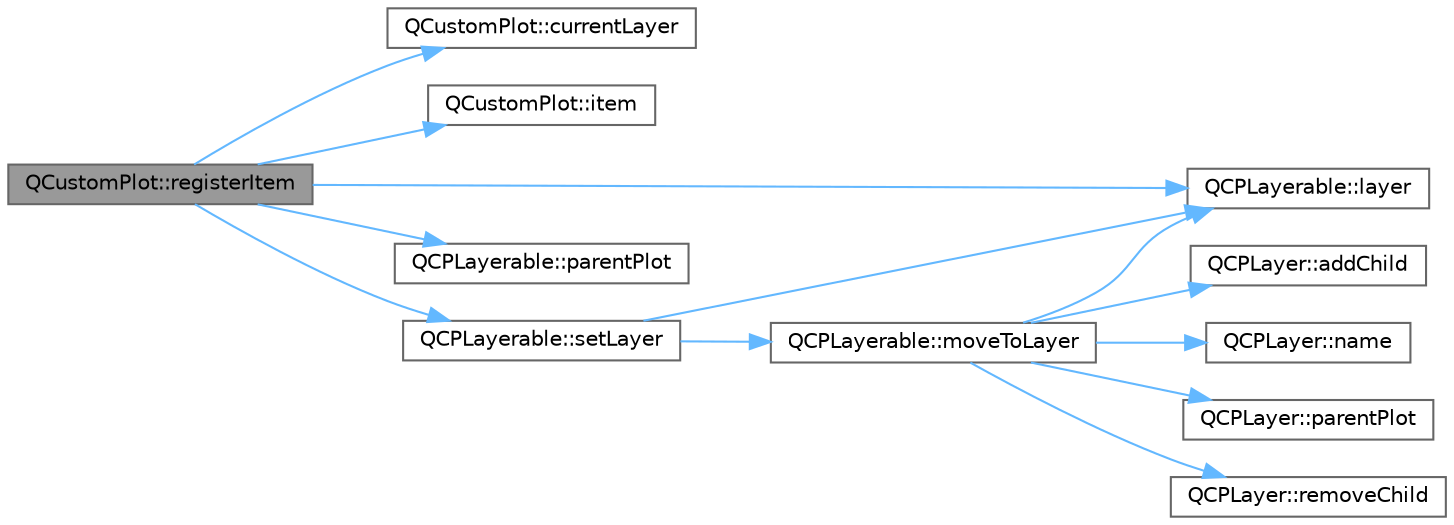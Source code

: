 digraph "QCustomPlot::registerItem"
{
 // LATEX_PDF_SIZE
  bgcolor="transparent";
  edge [fontname=Helvetica,fontsize=10,labelfontname=Helvetica,labelfontsize=10];
  node [fontname=Helvetica,fontsize=10,shape=box,height=0.2,width=0.4];
  rankdir="LR";
  Node1 [label="QCustomPlot::registerItem",height=0.2,width=0.4,color="gray40", fillcolor="grey60", style="filled", fontcolor="black",tooltip=" "];
  Node1 -> Node2 [color="steelblue1",style="solid"];
  Node2 [label="QCustomPlot::currentLayer",height=0.2,width=0.4,color="grey40", fillcolor="white", style="filled",URL="$class_q_custom_plot.html#a0421d647f420b0b4c57aec1708857af5",tooltip=" "];
  Node1 -> Node3 [color="steelblue1",style="solid"];
  Node3 [label="QCustomPlot::item",height=0.2,width=0.4,color="grey40", fillcolor="white", style="filled",URL="$class_q_custom_plot.html#a12eb2a283cf10a8a9176c01c0443e83e",tooltip=" "];
  Node1 -> Node4 [color="steelblue1",style="solid"];
  Node4 [label="QCPLayerable::layer",height=0.2,width=0.4,color="grey40", fillcolor="white", style="filled",URL="$class_q_c_p_layerable.html#a9d4e121a7f1d2314f906fe698209cac9",tooltip=" "];
  Node1 -> Node5 [color="steelblue1",style="solid"];
  Node5 [label="QCPLayerable::parentPlot",height=0.2,width=0.4,color="grey40", fillcolor="white", style="filled",URL="$class_q_c_p_layerable.html#a36ed5b292b90934b524a4e5866a3526c",tooltip=" "];
  Node1 -> Node6 [color="steelblue1",style="solid"];
  Node6 [label="QCPLayerable::setLayer",height=0.2,width=0.4,color="grey40", fillcolor="white", style="filled",URL="$class_q_c_p_layerable.html#ab0d0da6d2de45a118886d2c8e16d5a54",tooltip=" "];
  Node6 -> Node4 [color="steelblue1",style="solid"];
  Node6 -> Node7 [color="steelblue1",style="solid"];
  Node7 [label="QCPLayerable::moveToLayer",height=0.2,width=0.4,color="grey40", fillcolor="white", style="filled",URL="$class_q_c_p_layerable.html#af94484cfb7cbbddb7de522e9be71d9a4",tooltip=" "];
  Node7 -> Node8 [color="steelblue1",style="solid"];
  Node8 [label="QCPLayer::addChild",height=0.2,width=0.4,color="grey40", fillcolor="white", style="filled",URL="$class_q_c_p_layer.html#a57ce5e49364aa9122276d5df3b4a0ddc",tooltip=" "];
  Node7 -> Node4 [color="steelblue1",style="solid"];
  Node7 -> Node9 [color="steelblue1",style="solid"];
  Node9 [label="QCPLayer::name",height=0.2,width=0.4,color="grey40", fillcolor="white", style="filled",URL="$class_q_c_p_layer.html#a37806f662b50b588fb1029a14fc5ef50",tooltip=" "];
  Node7 -> Node10 [color="steelblue1",style="solid"];
  Node10 [label="QCPLayer::parentPlot",height=0.2,width=0.4,color="grey40", fillcolor="white", style="filled",URL="$class_q_c_p_layer.html#a923cb87bb467eeb17d649ba2b2fe4f5f",tooltip=" "];
  Node7 -> Node11 [color="steelblue1",style="solid"];
  Node11 [label="QCPLayer::removeChild",height=0.2,width=0.4,color="grey40", fillcolor="white", style="filled",URL="$class_q_c_p_layer.html#ac2f64ac7761650582d968d86670ef362",tooltip=" "];
}
